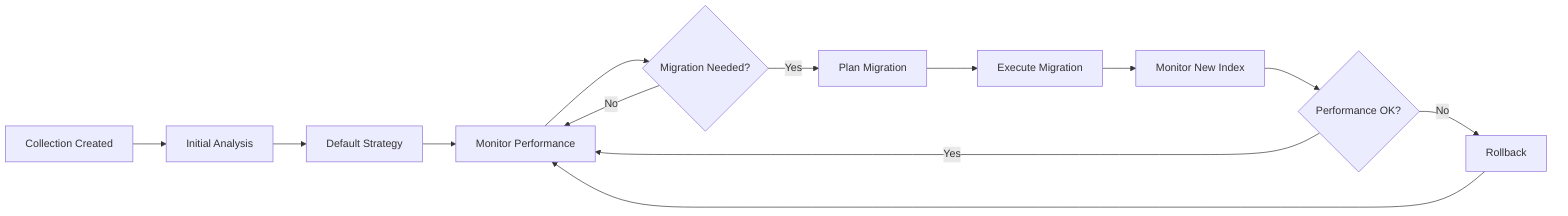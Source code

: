 graph LR
    A[Collection Created] --> B[Initial Analysis]
    B --> C[Default Strategy]
    C --> D[Monitor Performance]
    D --> E{Migration Needed?}
    E -->|No| D
    E -->|Yes| F[Plan Migration]
    F --> G[Execute Migration]
    G --> H[Monitor New Index]
    H --> I{Performance OK?}
    I -->|Yes| D
    I -->|No| J[Rollback]
    J --> D